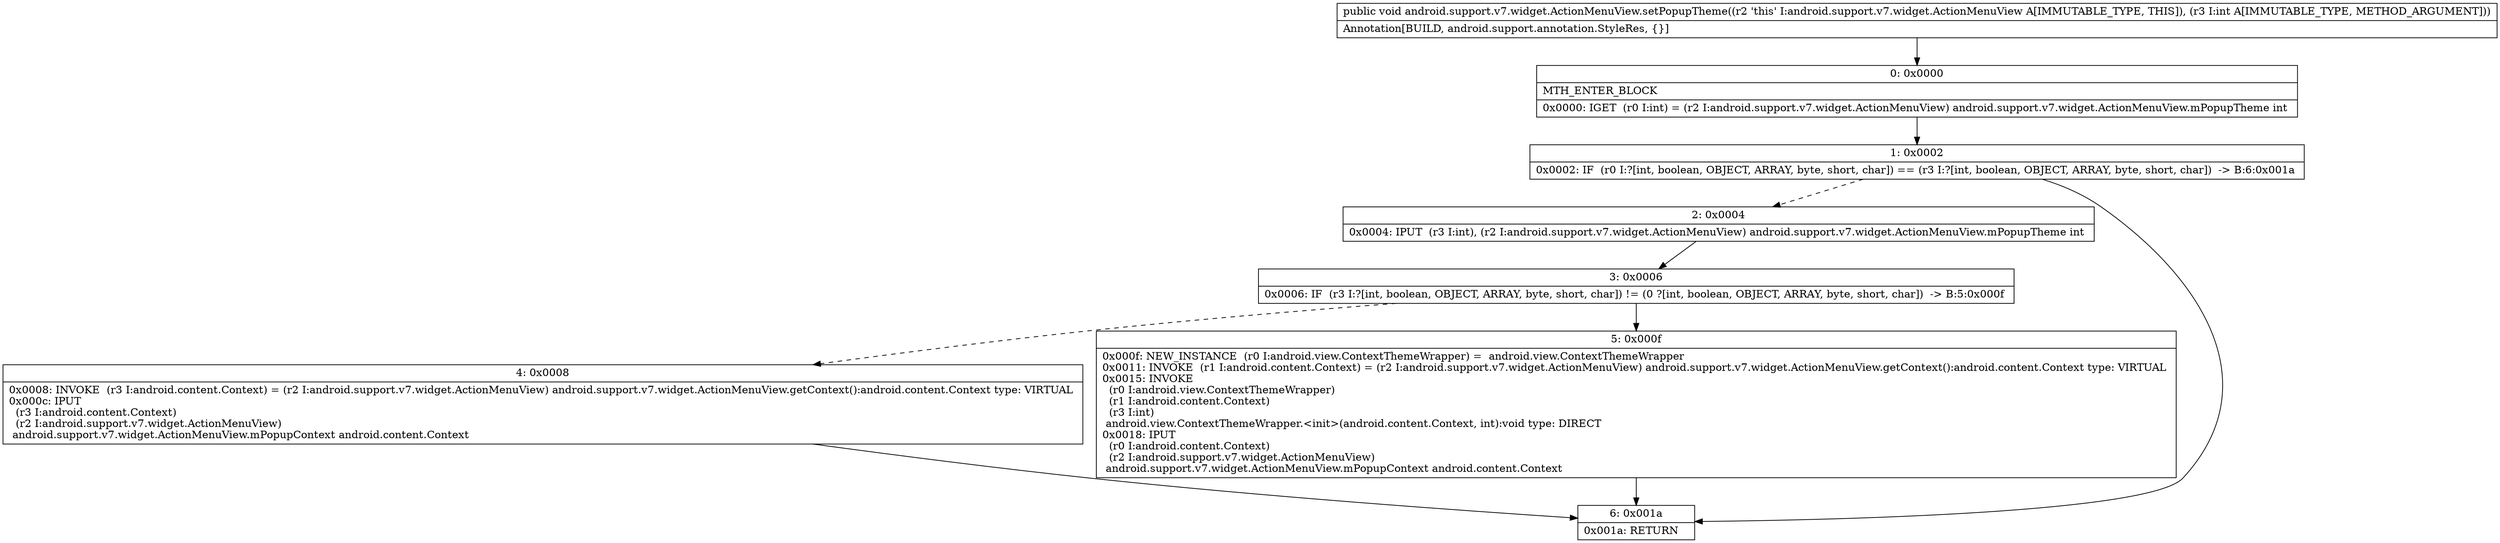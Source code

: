 digraph "CFG forandroid.support.v7.widget.ActionMenuView.setPopupTheme(I)V" {
Node_0 [shape=record,label="{0\:\ 0x0000|MTH_ENTER_BLOCK\l|0x0000: IGET  (r0 I:int) = (r2 I:android.support.v7.widget.ActionMenuView) android.support.v7.widget.ActionMenuView.mPopupTheme int \l}"];
Node_1 [shape=record,label="{1\:\ 0x0002|0x0002: IF  (r0 I:?[int, boolean, OBJECT, ARRAY, byte, short, char]) == (r3 I:?[int, boolean, OBJECT, ARRAY, byte, short, char])  \-\> B:6:0x001a \l}"];
Node_2 [shape=record,label="{2\:\ 0x0004|0x0004: IPUT  (r3 I:int), (r2 I:android.support.v7.widget.ActionMenuView) android.support.v7.widget.ActionMenuView.mPopupTheme int \l}"];
Node_3 [shape=record,label="{3\:\ 0x0006|0x0006: IF  (r3 I:?[int, boolean, OBJECT, ARRAY, byte, short, char]) != (0 ?[int, boolean, OBJECT, ARRAY, byte, short, char])  \-\> B:5:0x000f \l}"];
Node_4 [shape=record,label="{4\:\ 0x0008|0x0008: INVOKE  (r3 I:android.content.Context) = (r2 I:android.support.v7.widget.ActionMenuView) android.support.v7.widget.ActionMenuView.getContext():android.content.Context type: VIRTUAL \l0x000c: IPUT  \l  (r3 I:android.content.Context)\l  (r2 I:android.support.v7.widget.ActionMenuView)\l android.support.v7.widget.ActionMenuView.mPopupContext android.content.Context \l}"];
Node_5 [shape=record,label="{5\:\ 0x000f|0x000f: NEW_INSTANCE  (r0 I:android.view.ContextThemeWrapper) =  android.view.ContextThemeWrapper \l0x0011: INVOKE  (r1 I:android.content.Context) = (r2 I:android.support.v7.widget.ActionMenuView) android.support.v7.widget.ActionMenuView.getContext():android.content.Context type: VIRTUAL \l0x0015: INVOKE  \l  (r0 I:android.view.ContextThemeWrapper)\l  (r1 I:android.content.Context)\l  (r3 I:int)\l android.view.ContextThemeWrapper.\<init\>(android.content.Context, int):void type: DIRECT \l0x0018: IPUT  \l  (r0 I:android.content.Context)\l  (r2 I:android.support.v7.widget.ActionMenuView)\l android.support.v7.widget.ActionMenuView.mPopupContext android.content.Context \l}"];
Node_6 [shape=record,label="{6\:\ 0x001a|0x001a: RETURN   \l}"];
MethodNode[shape=record,label="{public void android.support.v7.widget.ActionMenuView.setPopupTheme((r2 'this' I:android.support.v7.widget.ActionMenuView A[IMMUTABLE_TYPE, THIS]), (r3 I:int A[IMMUTABLE_TYPE, METHOD_ARGUMENT]))  | Annotation[BUILD, android.support.annotation.StyleRes, \{\}]\l}"];
MethodNode -> Node_0;
Node_0 -> Node_1;
Node_1 -> Node_2[style=dashed];
Node_1 -> Node_6;
Node_2 -> Node_3;
Node_3 -> Node_4[style=dashed];
Node_3 -> Node_5;
Node_4 -> Node_6;
Node_5 -> Node_6;
}

